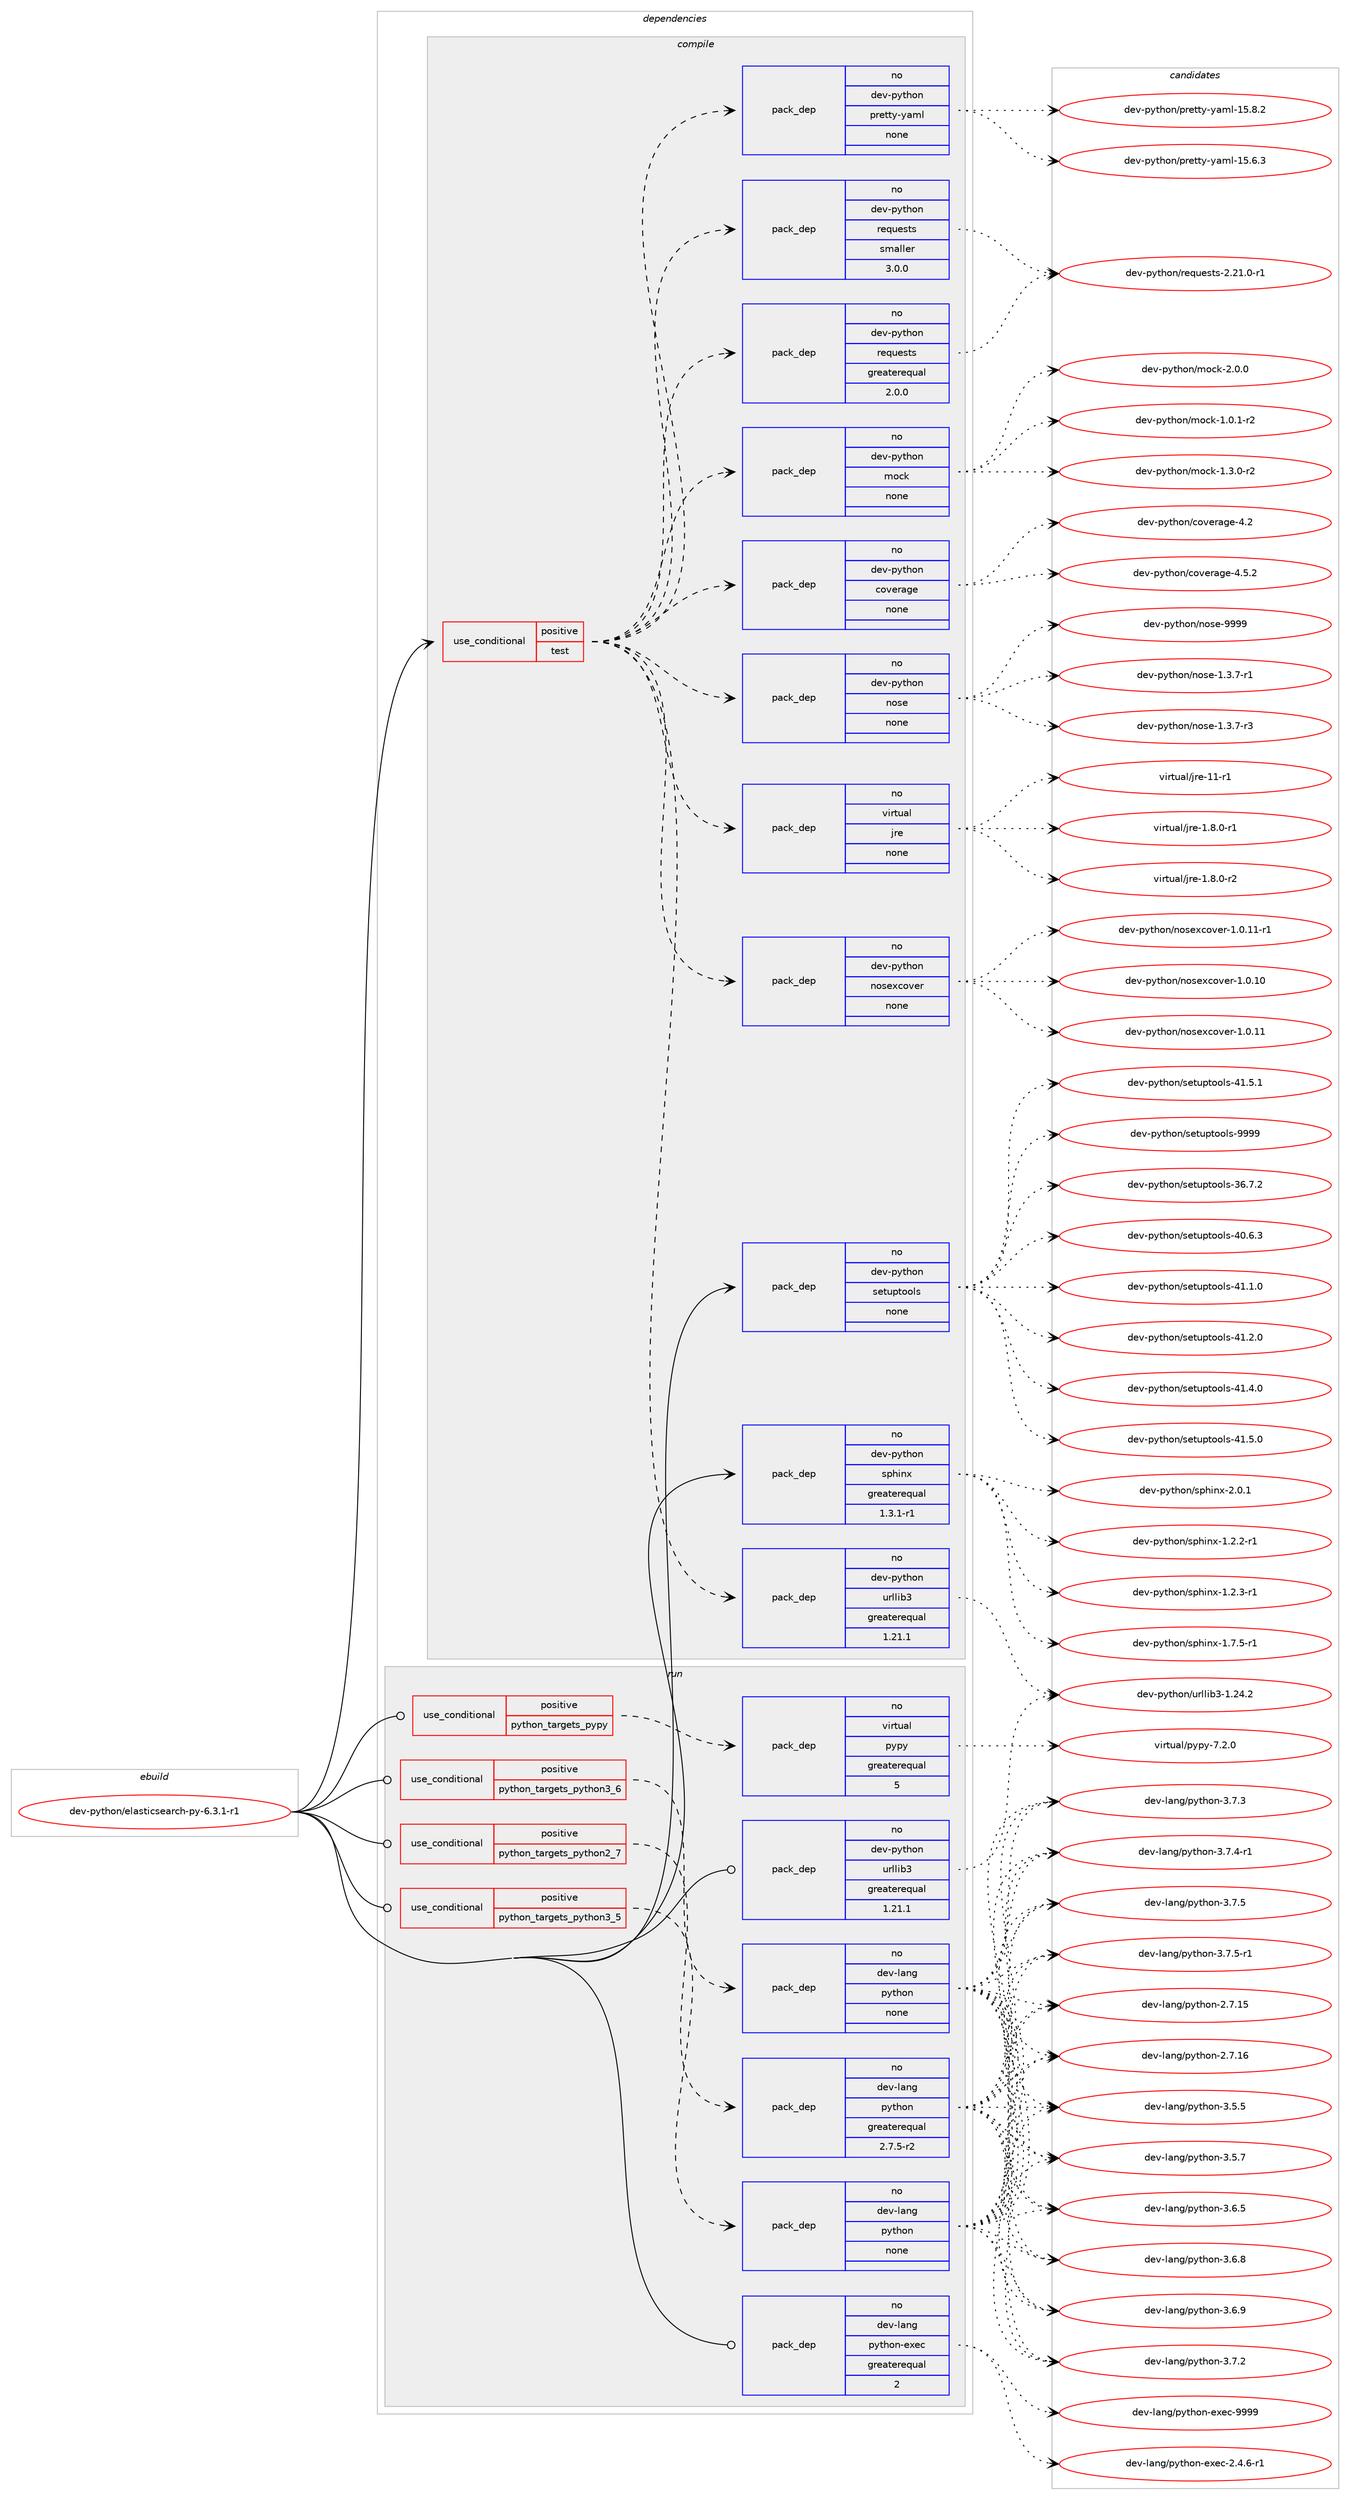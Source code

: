 digraph prolog {

# *************
# Graph options
# *************

newrank=true;
concentrate=true;
compound=true;
graph [rankdir=LR,fontname=Helvetica,fontsize=10,ranksep=1.5];#, ranksep=2.5, nodesep=0.2];
edge  [arrowhead=vee];
node  [fontname=Helvetica,fontsize=10];

# **********
# The ebuild
# **********

subgraph cluster_leftcol {
color=gray;
rank=same;
label=<<i>ebuild</i>>;
id [label="dev-python/elasticsearch-py-6.3.1-r1", color=red, width=4, href="../dev-python/elasticsearch-py-6.3.1-r1.svg"];
}

# ****************
# The dependencies
# ****************

subgraph cluster_midcol {
color=gray;
label=<<i>dependencies</i>>;
subgraph cluster_compile {
fillcolor="#eeeeee";
style=filled;
label=<<i>compile</i>>;
subgraph cond138958 {
dependency603285 [label=<<TABLE BORDER="0" CELLBORDER="1" CELLSPACING="0" CELLPADDING="4"><TR><TD ROWSPAN="3" CELLPADDING="10">use_conditional</TD></TR><TR><TD>positive</TD></TR><TR><TD>test</TD></TR></TABLE>>, shape=none, color=red];
subgraph pack452531 {
dependency603286 [label=<<TABLE BORDER="0" CELLBORDER="1" CELLSPACING="0" CELLPADDING="4" WIDTH="220"><TR><TD ROWSPAN="6" CELLPADDING="30">pack_dep</TD></TR><TR><TD WIDTH="110">no</TD></TR><TR><TD>dev-python</TD></TR><TR><TD>urllib3</TD></TR><TR><TD>greaterequal</TD></TR><TR><TD>1.21.1</TD></TR></TABLE>>, shape=none, color=blue];
}
dependency603285:e -> dependency603286:w [weight=20,style="dashed",arrowhead="vee"];
subgraph pack452532 {
dependency603287 [label=<<TABLE BORDER="0" CELLBORDER="1" CELLSPACING="0" CELLPADDING="4" WIDTH="220"><TR><TD ROWSPAN="6" CELLPADDING="30">pack_dep</TD></TR><TR><TD WIDTH="110">no</TD></TR><TR><TD>dev-python</TD></TR><TR><TD>requests</TD></TR><TR><TD>greaterequal</TD></TR><TR><TD>2.0.0</TD></TR></TABLE>>, shape=none, color=blue];
}
dependency603285:e -> dependency603287:w [weight=20,style="dashed",arrowhead="vee"];
subgraph pack452533 {
dependency603288 [label=<<TABLE BORDER="0" CELLBORDER="1" CELLSPACING="0" CELLPADDING="4" WIDTH="220"><TR><TD ROWSPAN="6" CELLPADDING="30">pack_dep</TD></TR><TR><TD WIDTH="110">no</TD></TR><TR><TD>dev-python</TD></TR><TR><TD>requests</TD></TR><TR><TD>smaller</TD></TR><TR><TD>3.0.0</TD></TR></TABLE>>, shape=none, color=blue];
}
dependency603285:e -> dependency603288:w [weight=20,style="dashed",arrowhead="vee"];
subgraph pack452534 {
dependency603289 [label=<<TABLE BORDER="0" CELLBORDER="1" CELLSPACING="0" CELLPADDING="4" WIDTH="220"><TR><TD ROWSPAN="6" CELLPADDING="30">pack_dep</TD></TR><TR><TD WIDTH="110">no</TD></TR><TR><TD>dev-python</TD></TR><TR><TD>nose</TD></TR><TR><TD>none</TD></TR><TR><TD></TD></TR></TABLE>>, shape=none, color=blue];
}
dependency603285:e -> dependency603289:w [weight=20,style="dashed",arrowhead="vee"];
subgraph pack452535 {
dependency603290 [label=<<TABLE BORDER="0" CELLBORDER="1" CELLSPACING="0" CELLPADDING="4" WIDTH="220"><TR><TD ROWSPAN="6" CELLPADDING="30">pack_dep</TD></TR><TR><TD WIDTH="110">no</TD></TR><TR><TD>dev-python</TD></TR><TR><TD>coverage</TD></TR><TR><TD>none</TD></TR><TR><TD></TD></TR></TABLE>>, shape=none, color=blue];
}
dependency603285:e -> dependency603290:w [weight=20,style="dashed",arrowhead="vee"];
subgraph pack452536 {
dependency603291 [label=<<TABLE BORDER="0" CELLBORDER="1" CELLSPACING="0" CELLPADDING="4" WIDTH="220"><TR><TD ROWSPAN="6" CELLPADDING="30">pack_dep</TD></TR><TR><TD WIDTH="110">no</TD></TR><TR><TD>dev-python</TD></TR><TR><TD>mock</TD></TR><TR><TD>none</TD></TR><TR><TD></TD></TR></TABLE>>, shape=none, color=blue];
}
dependency603285:e -> dependency603291:w [weight=20,style="dashed",arrowhead="vee"];
subgraph pack452537 {
dependency603292 [label=<<TABLE BORDER="0" CELLBORDER="1" CELLSPACING="0" CELLPADDING="4" WIDTH="220"><TR><TD ROWSPAN="6" CELLPADDING="30">pack_dep</TD></TR><TR><TD WIDTH="110">no</TD></TR><TR><TD>dev-python</TD></TR><TR><TD>pretty-yaml</TD></TR><TR><TD>none</TD></TR><TR><TD></TD></TR></TABLE>>, shape=none, color=blue];
}
dependency603285:e -> dependency603292:w [weight=20,style="dashed",arrowhead="vee"];
subgraph pack452538 {
dependency603293 [label=<<TABLE BORDER="0" CELLBORDER="1" CELLSPACING="0" CELLPADDING="4" WIDTH="220"><TR><TD ROWSPAN="6" CELLPADDING="30">pack_dep</TD></TR><TR><TD WIDTH="110">no</TD></TR><TR><TD>dev-python</TD></TR><TR><TD>nosexcover</TD></TR><TR><TD>none</TD></TR><TR><TD></TD></TR></TABLE>>, shape=none, color=blue];
}
dependency603285:e -> dependency603293:w [weight=20,style="dashed",arrowhead="vee"];
subgraph pack452539 {
dependency603294 [label=<<TABLE BORDER="0" CELLBORDER="1" CELLSPACING="0" CELLPADDING="4" WIDTH="220"><TR><TD ROWSPAN="6" CELLPADDING="30">pack_dep</TD></TR><TR><TD WIDTH="110">no</TD></TR><TR><TD>virtual</TD></TR><TR><TD>jre</TD></TR><TR><TD>none</TD></TR><TR><TD></TD></TR></TABLE>>, shape=none, color=blue];
}
dependency603285:e -> dependency603294:w [weight=20,style="dashed",arrowhead="vee"];
}
id:e -> dependency603285:w [weight=20,style="solid",arrowhead="vee"];
subgraph pack452540 {
dependency603295 [label=<<TABLE BORDER="0" CELLBORDER="1" CELLSPACING="0" CELLPADDING="4" WIDTH="220"><TR><TD ROWSPAN="6" CELLPADDING="30">pack_dep</TD></TR><TR><TD WIDTH="110">no</TD></TR><TR><TD>dev-python</TD></TR><TR><TD>setuptools</TD></TR><TR><TD>none</TD></TR><TR><TD></TD></TR></TABLE>>, shape=none, color=blue];
}
id:e -> dependency603295:w [weight=20,style="solid",arrowhead="vee"];
subgraph pack452541 {
dependency603296 [label=<<TABLE BORDER="0" CELLBORDER="1" CELLSPACING="0" CELLPADDING="4" WIDTH="220"><TR><TD ROWSPAN="6" CELLPADDING="30">pack_dep</TD></TR><TR><TD WIDTH="110">no</TD></TR><TR><TD>dev-python</TD></TR><TR><TD>sphinx</TD></TR><TR><TD>greaterequal</TD></TR><TR><TD>1.3.1-r1</TD></TR></TABLE>>, shape=none, color=blue];
}
id:e -> dependency603296:w [weight=20,style="solid",arrowhead="vee"];
}
subgraph cluster_compileandrun {
fillcolor="#eeeeee";
style=filled;
label=<<i>compile and run</i>>;
}
subgraph cluster_run {
fillcolor="#eeeeee";
style=filled;
label=<<i>run</i>>;
subgraph cond138959 {
dependency603297 [label=<<TABLE BORDER="0" CELLBORDER="1" CELLSPACING="0" CELLPADDING="4"><TR><TD ROWSPAN="3" CELLPADDING="10">use_conditional</TD></TR><TR><TD>positive</TD></TR><TR><TD>python_targets_pypy</TD></TR></TABLE>>, shape=none, color=red];
subgraph pack452542 {
dependency603298 [label=<<TABLE BORDER="0" CELLBORDER="1" CELLSPACING="0" CELLPADDING="4" WIDTH="220"><TR><TD ROWSPAN="6" CELLPADDING="30">pack_dep</TD></TR><TR><TD WIDTH="110">no</TD></TR><TR><TD>virtual</TD></TR><TR><TD>pypy</TD></TR><TR><TD>greaterequal</TD></TR><TR><TD>5</TD></TR></TABLE>>, shape=none, color=blue];
}
dependency603297:e -> dependency603298:w [weight=20,style="dashed",arrowhead="vee"];
}
id:e -> dependency603297:w [weight=20,style="solid",arrowhead="odot"];
subgraph cond138960 {
dependency603299 [label=<<TABLE BORDER="0" CELLBORDER="1" CELLSPACING="0" CELLPADDING="4"><TR><TD ROWSPAN="3" CELLPADDING="10">use_conditional</TD></TR><TR><TD>positive</TD></TR><TR><TD>python_targets_python2_7</TD></TR></TABLE>>, shape=none, color=red];
subgraph pack452543 {
dependency603300 [label=<<TABLE BORDER="0" CELLBORDER="1" CELLSPACING="0" CELLPADDING="4" WIDTH="220"><TR><TD ROWSPAN="6" CELLPADDING="30">pack_dep</TD></TR><TR><TD WIDTH="110">no</TD></TR><TR><TD>dev-lang</TD></TR><TR><TD>python</TD></TR><TR><TD>greaterequal</TD></TR><TR><TD>2.7.5-r2</TD></TR></TABLE>>, shape=none, color=blue];
}
dependency603299:e -> dependency603300:w [weight=20,style="dashed",arrowhead="vee"];
}
id:e -> dependency603299:w [weight=20,style="solid",arrowhead="odot"];
subgraph cond138961 {
dependency603301 [label=<<TABLE BORDER="0" CELLBORDER="1" CELLSPACING="0" CELLPADDING="4"><TR><TD ROWSPAN="3" CELLPADDING="10">use_conditional</TD></TR><TR><TD>positive</TD></TR><TR><TD>python_targets_python3_5</TD></TR></TABLE>>, shape=none, color=red];
subgraph pack452544 {
dependency603302 [label=<<TABLE BORDER="0" CELLBORDER="1" CELLSPACING="0" CELLPADDING="4" WIDTH="220"><TR><TD ROWSPAN="6" CELLPADDING="30">pack_dep</TD></TR><TR><TD WIDTH="110">no</TD></TR><TR><TD>dev-lang</TD></TR><TR><TD>python</TD></TR><TR><TD>none</TD></TR><TR><TD></TD></TR></TABLE>>, shape=none, color=blue];
}
dependency603301:e -> dependency603302:w [weight=20,style="dashed",arrowhead="vee"];
}
id:e -> dependency603301:w [weight=20,style="solid",arrowhead="odot"];
subgraph cond138962 {
dependency603303 [label=<<TABLE BORDER="0" CELLBORDER="1" CELLSPACING="0" CELLPADDING="4"><TR><TD ROWSPAN="3" CELLPADDING="10">use_conditional</TD></TR><TR><TD>positive</TD></TR><TR><TD>python_targets_python3_6</TD></TR></TABLE>>, shape=none, color=red];
subgraph pack452545 {
dependency603304 [label=<<TABLE BORDER="0" CELLBORDER="1" CELLSPACING="0" CELLPADDING="4" WIDTH="220"><TR><TD ROWSPAN="6" CELLPADDING="30">pack_dep</TD></TR><TR><TD WIDTH="110">no</TD></TR><TR><TD>dev-lang</TD></TR><TR><TD>python</TD></TR><TR><TD>none</TD></TR><TR><TD></TD></TR></TABLE>>, shape=none, color=blue];
}
dependency603303:e -> dependency603304:w [weight=20,style="dashed",arrowhead="vee"];
}
id:e -> dependency603303:w [weight=20,style="solid",arrowhead="odot"];
subgraph pack452546 {
dependency603305 [label=<<TABLE BORDER="0" CELLBORDER="1" CELLSPACING="0" CELLPADDING="4" WIDTH="220"><TR><TD ROWSPAN="6" CELLPADDING="30">pack_dep</TD></TR><TR><TD WIDTH="110">no</TD></TR><TR><TD>dev-lang</TD></TR><TR><TD>python-exec</TD></TR><TR><TD>greaterequal</TD></TR><TR><TD>2</TD></TR></TABLE>>, shape=none, color=blue];
}
id:e -> dependency603305:w [weight=20,style="solid",arrowhead="odot"];
subgraph pack452547 {
dependency603306 [label=<<TABLE BORDER="0" CELLBORDER="1" CELLSPACING="0" CELLPADDING="4" WIDTH="220"><TR><TD ROWSPAN="6" CELLPADDING="30">pack_dep</TD></TR><TR><TD WIDTH="110">no</TD></TR><TR><TD>dev-python</TD></TR><TR><TD>urllib3</TD></TR><TR><TD>greaterequal</TD></TR><TR><TD>1.21.1</TD></TR></TABLE>>, shape=none, color=blue];
}
id:e -> dependency603306:w [weight=20,style="solid",arrowhead="odot"];
}
}

# **************
# The candidates
# **************

subgraph cluster_choices {
rank=same;
color=gray;
label=<<i>candidates</i>>;

subgraph choice452531 {
color=black;
nodesep=1;
choice1001011184511212111610411111047117114108108105985145494650524650 [label="dev-python/urllib3-1.24.2", color=red, width=4,href="../dev-python/urllib3-1.24.2.svg"];
dependency603286:e -> choice1001011184511212111610411111047117114108108105985145494650524650:w [style=dotted,weight="100"];
}
subgraph choice452532 {
color=black;
nodesep=1;
choice1001011184511212111610411111047114101113117101115116115455046504946484511449 [label="dev-python/requests-2.21.0-r1", color=red, width=4,href="../dev-python/requests-2.21.0-r1.svg"];
dependency603287:e -> choice1001011184511212111610411111047114101113117101115116115455046504946484511449:w [style=dotted,weight="100"];
}
subgraph choice452533 {
color=black;
nodesep=1;
choice1001011184511212111610411111047114101113117101115116115455046504946484511449 [label="dev-python/requests-2.21.0-r1", color=red, width=4,href="../dev-python/requests-2.21.0-r1.svg"];
dependency603288:e -> choice1001011184511212111610411111047114101113117101115116115455046504946484511449:w [style=dotted,weight="100"];
}
subgraph choice452534 {
color=black;
nodesep=1;
choice10010111845112121116104111110471101111151014549465146554511449 [label="dev-python/nose-1.3.7-r1", color=red, width=4,href="../dev-python/nose-1.3.7-r1.svg"];
choice10010111845112121116104111110471101111151014549465146554511451 [label="dev-python/nose-1.3.7-r3", color=red, width=4,href="../dev-python/nose-1.3.7-r3.svg"];
choice10010111845112121116104111110471101111151014557575757 [label="dev-python/nose-9999", color=red, width=4,href="../dev-python/nose-9999.svg"];
dependency603289:e -> choice10010111845112121116104111110471101111151014549465146554511449:w [style=dotted,weight="100"];
dependency603289:e -> choice10010111845112121116104111110471101111151014549465146554511451:w [style=dotted,weight="100"];
dependency603289:e -> choice10010111845112121116104111110471101111151014557575757:w [style=dotted,weight="100"];
}
subgraph choice452535 {
color=black;
nodesep=1;
choice1001011184511212111610411111047991111181011149710310145524650 [label="dev-python/coverage-4.2", color=red, width=4,href="../dev-python/coverage-4.2.svg"];
choice10010111845112121116104111110479911111810111497103101455246534650 [label="dev-python/coverage-4.5.2", color=red, width=4,href="../dev-python/coverage-4.5.2.svg"];
dependency603290:e -> choice1001011184511212111610411111047991111181011149710310145524650:w [style=dotted,weight="100"];
dependency603290:e -> choice10010111845112121116104111110479911111810111497103101455246534650:w [style=dotted,weight="100"];
}
subgraph choice452536 {
color=black;
nodesep=1;
choice1001011184511212111610411111047109111991074549464846494511450 [label="dev-python/mock-1.0.1-r2", color=red, width=4,href="../dev-python/mock-1.0.1-r2.svg"];
choice1001011184511212111610411111047109111991074549465146484511450 [label="dev-python/mock-1.3.0-r2", color=red, width=4,href="../dev-python/mock-1.3.0-r2.svg"];
choice100101118451121211161041111104710911199107455046484648 [label="dev-python/mock-2.0.0", color=red, width=4,href="../dev-python/mock-2.0.0.svg"];
dependency603291:e -> choice1001011184511212111610411111047109111991074549464846494511450:w [style=dotted,weight="100"];
dependency603291:e -> choice1001011184511212111610411111047109111991074549465146484511450:w [style=dotted,weight="100"];
dependency603291:e -> choice100101118451121211161041111104710911199107455046484648:w [style=dotted,weight="100"];
}
subgraph choice452537 {
color=black;
nodesep=1;
choice1001011184511212111610411111047112114101116116121451219710910845495346544651 [label="dev-python/pretty-yaml-15.6.3", color=red, width=4,href="../dev-python/pretty-yaml-15.6.3.svg"];
choice1001011184511212111610411111047112114101116116121451219710910845495346564650 [label="dev-python/pretty-yaml-15.8.2", color=red, width=4,href="../dev-python/pretty-yaml-15.8.2.svg"];
dependency603292:e -> choice1001011184511212111610411111047112114101116116121451219710910845495346544651:w [style=dotted,weight="100"];
dependency603292:e -> choice1001011184511212111610411111047112114101116116121451219710910845495346564650:w [style=dotted,weight="100"];
}
subgraph choice452538 {
color=black;
nodesep=1;
choice10010111845112121116104111110471101111151011209911111810111445494648464948 [label="dev-python/nosexcover-1.0.10", color=red, width=4,href="../dev-python/nosexcover-1.0.10.svg"];
choice10010111845112121116104111110471101111151011209911111810111445494648464949 [label="dev-python/nosexcover-1.0.11", color=red, width=4,href="../dev-python/nosexcover-1.0.11.svg"];
choice100101118451121211161041111104711011111510112099111118101114454946484649494511449 [label="dev-python/nosexcover-1.0.11-r1", color=red, width=4,href="../dev-python/nosexcover-1.0.11-r1.svg"];
dependency603293:e -> choice10010111845112121116104111110471101111151011209911111810111445494648464948:w [style=dotted,weight="100"];
dependency603293:e -> choice10010111845112121116104111110471101111151011209911111810111445494648464949:w [style=dotted,weight="100"];
dependency603293:e -> choice100101118451121211161041111104711011111510112099111118101114454946484649494511449:w [style=dotted,weight="100"];
}
subgraph choice452539 {
color=black;
nodesep=1;
choice11810511411611797108471061141014549465646484511449 [label="virtual/jre-1.8.0-r1", color=red, width=4,href="../virtual/jre-1.8.0-r1.svg"];
choice11810511411611797108471061141014549465646484511450 [label="virtual/jre-1.8.0-r2", color=red, width=4,href="../virtual/jre-1.8.0-r2.svg"];
choice11810511411611797108471061141014549494511449 [label="virtual/jre-11-r1", color=red, width=4,href="../virtual/jre-11-r1.svg"];
dependency603294:e -> choice11810511411611797108471061141014549465646484511449:w [style=dotted,weight="100"];
dependency603294:e -> choice11810511411611797108471061141014549465646484511450:w [style=dotted,weight="100"];
dependency603294:e -> choice11810511411611797108471061141014549494511449:w [style=dotted,weight="100"];
}
subgraph choice452540 {
color=black;
nodesep=1;
choice100101118451121211161041111104711510111611711211611111110811545515446554650 [label="dev-python/setuptools-36.7.2", color=red, width=4,href="../dev-python/setuptools-36.7.2.svg"];
choice100101118451121211161041111104711510111611711211611111110811545524846544651 [label="dev-python/setuptools-40.6.3", color=red, width=4,href="../dev-python/setuptools-40.6.3.svg"];
choice100101118451121211161041111104711510111611711211611111110811545524946494648 [label="dev-python/setuptools-41.1.0", color=red, width=4,href="../dev-python/setuptools-41.1.0.svg"];
choice100101118451121211161041111104711510111611711211611111110811545524946504648 [label="dev-python/setuptools-41.2.0", color=red, width=4,href="../dev-python/setuptools-41.2.0.svg"];
choice100101118451121211161041111104711510111611711211611111110811545524946524648 [label="dev-python/setuptools-41.4.0", color=red, width=4,href="../dev-python/setuptools-41.4.0.svg"];
choice100101118451121211161041111104711510111611711211611111110811545524946534648 [label="dev-python/setuptools-41.5.0", color=red, width=4,href="../dev-python/setuptools-41.5.0.svg"];
choice100101118451121211161041111104711510111611711211611111110811545524946534649 [label="dev-python/setuptools-41.5.1", color=red, width=4,href="../dev-python/setuptools-41.5.1.svg"];
choice10010111845112121116104111110471151011161171121161111111081154557575757 [label="dev-python/setuptools-9999", color=red, width=4,href="../dev-python/setuptools-9999.svg"];
dependency603295:e -> choice100101118451121211161041111104711510111611711211611111110811545515446554650:w [style=dotted,weight="100"];
dependency603295:e -> choice100101118451121211161041111104711510111611711211611111110811545524846544651:w [style=dotted,weight="100"];
dependency603295:e -> choice100101118451121211161041111104711510111611711211611111110811545524946494648:w [style=dotted,weight="100"];
dependency603295:e -> choice100101118451121211161041111104711510111611711211611111110811545524946504648:w [style=dotted,weight="100"];
dependency603295:e -> choice100101118451121211161041111104711510111611711211611111110811545524946524648:w [style=dotted,weight="100"];
dependency603295:e -> choice100101118451121211161041111104711510111611711211611111110811545524946534648:w [style=dotted,weight="100"];
dependency603295:e -> choice100101118451121211161041111104711510111611711211611111110811545524946534649:w [style=dotted,weight="100"];
dependency603295:e -> choice10010111845112121116104111110471151011161171121161111111081154557575757:w [style=dotted,weight="100"];
}
subgraph choice452541 {
color=black;
nodesep=1;
choice10010111845112121116104111110471151121041051101204549465046504511449 [label="dev-python/sphinx-1.2.2-r1", color=red, width=4,href="../dev-python/sphinx-1.2.2-r1.svg"];
choice10010111845112121116104111110471151121041051101204549465046514511449 [label="dev-python/sphinx-1.2.3-r1", color=red, width=4,href="../dev-python/sphinx-1.2.3-r1.svg"];
choice10010111845112121116104111110471151121041051101204549465546534511449 [label="dev-python/sphinx-1.7.5-r1", color=red, width=4,href="../dev-python/sphinx-1.7.5-r1.svg"];
choice1001011184511212111610411111047115112104105110120455046484649 [label="dev-python/sphinx-2.0.1", color=red, width=4,href="../dev-python/sphinx-2.0.1.svg"];
dependency603296:e -> choice10010111845112121116104111110471151121041051101204549465046504511449:w [style=dotted,weight="100"];
dependency603296:e -> choice10010111845112121116104111110471151121041051101204549465046514511449:w [style=dotted,weight="100"];
dependency603296:e -> choice10010111845112121116104111110471151121041051101204549465546534511449:w [style=dotted,weight="100"];
dependency603296:e -> choice1001011184511212111610411111047115112104105110120455046484649:w [style=dotted,weight="100"];
}
subgraph choice452542 {
color=black;
nodesep=1;
choice1181051141161179710847112121112121455546504648 [label="virtual/pypy-7.2.0", color=red, width=4,href="../virtual/pypy-7.2.0.svg"];
dependency603298:e -> choice1181051141161179710847112121112121455546504648:w [style=dotted,weight="100"];
}
subgraph choice452543 {
color=black;
nodesep=1;
choice10010111845108971101034711212111610411111045504655464953 [label="dev-lang/python-2.7.15", color=red, width=4,href="../dev-lang/python-2.7.15.svg"];
choice10010111845108971101034711212111610411111045504655464954 [label="dev-lang/python-2.7.16", color=red, width=4,href="../dev-lang/python-2.7.16.svg"];
choice100101118451089711010347112121116104111110455146534653 [label="dev-lang/python-3.5.5", color=red, width=4,href="../dev-lang/python-3.5.5.svg"];
choice100101118451089711010347112121116104111110455146534655 [label="dev-lang/python-3.5.7", color=red, width=4,href="../dev-lang/python-3.5.7.svg"];
choice100101118451089711010347112121116104111110455146544653 [label="dev-lang/python-3.6.5", color=red, width=4,href="../dev-lang/python-3.6.5.svg"];
choice100101118451089711010347112121116104111110455146544656 [label="dev-lang/python-3.6.8", color=red, width=4,href="../dev-lang/python-3.6.8.svg"];
choice100101118451089711010347112121116104111110455146544657 [label="dev-lang/python-3.6.9", color=red, width=4,href="../dev-lang/python-3.6.9.svg"];
choice100101118451089711010347112121116104111110455146554650 [label="dev-lang/python-3.7.2", color=red, width=4,href="../dev-lang/python-3.7.2.svg"];
choice100101118451089711010347112121116104111110455146554651 [label="dev-lang/python-3.7.3", color=red, width=4,href="../dev-lang/python-3.7.3.svg"];
choice1001011184510897110103471121211161041111104551465546524511449 [label="dev-lang/python-3.7.4-r1", color=red, width=4,href="../dev-lang/python-3.7.4-r1.svg"];
choice100101118451089711010347112121116104111110455146554653 [label="dev-lang/python-3.7.5", color=red, width=4,href="../dev-lang/python-3.7.5.svg"];
choice1001011184510897110103471121211161041111104551465546534511449 [label="dev-lang/python-3.7.5-r1", color=red, width=4,href="../dev-lang/python-3.7.5-r1.svg"];
dependency603300:e -> choice10010111845108971101034711212111610411111045504655464953:w [style=dotted,weight="100"];
dependency603300:e -> choice10010111845108971101034711212111610411111045504655464954:w [style=dotted,weight="100"];
dependency603300:e -> choice100101118451089711010347112121116104111110455146534653:w [style=dotted,weight="100"];
dependency603300:e -> choice100101118451089711010347112121116104111110455146534655:w [style=dotted,weight="100"];
dependency603300:e -> choice100101118451089711010347112121116104111110455146544653:w [style=dotted,weight="100"];
dependency603300:e -> choice100101118451089711010347112121116104111110455146544656:w [style=dotted,weight="100"];
dependency603300:e -> choice100101118451089711010347112121116104111110455146544657:w [style=dotted,weight="100"];
dependency603300:e -> choice100101118451089711010347112121116104111110455146554650:w [style=dotted,weight="100"];
dependency603300:e -> choice100101118451089711010347112121116104111110455146554651:w [style=dotted,weight="100"];
dependency603300:e -> choice1001011184510897110103471121211161041111104551465546524511449:w [style=dotted,weight="100"];
dependency603300:e -> choice100101118451089711010347112121116104111110455146554653:w [style=dotted,weight="100"];
dependency603300:e -> choice1001011184510897110103471121211161041111104551465546534511449:w [style=dotted,weight="100"];
}
subgraph choice452544 {
color=black;
nodesep=1;
choice10010111845108971101034711212111610411111045504655464953 [label="dev-lang/python-2.7.15", color=red, width=4,href="../dev-lang/python-2.7.15.svg"];
choice10010111845108971101034711212111610411111045504655464954 [label="dev-lang/python-2.7.16", color=red, width=4,href="../dev-lang/python-2.7.16.svg"];
choice100101118451089711010347112121116104111110455146534653 [label="dev-lang/python-3.5.5", color=red, width=4,href="../dev-lang/python-3.5.5.svg"];
choice100101118451089711010347112121116104111110455146534655 [label="dev-lang/python-3.5.7", color=red, width=4,href="../dev-lang/python-3.5.7.svg"];
choice100101118451089711010347112121116104111110455146544653 [label="dev-lang/python-3.6.5", color=red, width=4,href="../dev-lang/python-3.6.5.svg"];
choice100101118451089711010347112121116104111110455146544656 [label="dev-lang/python-3.6.8", color=red, width=4,href="../dev-lang/python-3.6.8.svg"];
choice100101118451089711010347112121116104111110455146544657 [label="dev-lang/python-3.6.9", color=red, width=4,href="../dev-lang/python-3.6.9.svg"];
choice100101118451089711010347112121116104111110455146554650 [label="dev-lang/python-3.7.2", color=red, width=4,href="../dev-lang/python-3.7.2.svg"];
choice100101118451089711010347112121116104111110455146554651 [label="dev-lang/python-3.7.3", color=red, width=4,href="../dev-lang/python-3.7.3.svg"];
choice1001011184510897110103471121211161041111104551465546524511449 [label="dev-lang/python-3.7.4-r1", color=red, width=4,href="../dev-lang/python-3.7.4-r1.svg"];
choice100101118451089711010347112121116104111110455146554653 [label="dev-lang/python-3.7.5", color=red, width=4,href="../dev-lang/python-3.7.5.svg"];
choice1001011184510897110103471121211161041111104551465546534511449 [label="dev-lang/python-3.7.5-r1", color=red, width=4,href="../dev-lang/python-3.7.5-r1.svg"];
dependency603302:e -> choice10010111845108971101034711212111610411111045504655464953:w [style=dotted,weight="100"];
dependency603302:e -> choice10010111845108971101034711212111610411111045504655464954:w [style=dotted,weight="100"];
dependency603302:e -> choice100101118451089711010347112121116104111110455146534653:w [style=dotted,weight="100"];
dependency603302:e -> choice100101118451089711010347112121116104111110455146534655:w [style=dotted,weight="100"];
dependency603302:e -> choice100101118451089711010347112121116104111110455146544653:w [style=dotted,weight="100"];
dependency603302:e -> choice100101118451089711010347112121116104111110455146544656:w [style=dotted,weight="100"];
dependency603302:e -> choice100101118451089711010347112121116104111110455146544657:w [style=dotted,weight="100"];
dependency603302:e -> choice100101118451089711010347112121116104111110455146554650:w [style=dotted,weight="100"];
dependency603302:e -> choice100101118451089711010347112121116104111110455146554651:w [style=dotted,weight="100"];
dependency603302:e -> choice1001011184510897110103471121211161041111104551465546524511449:w [style=dotted,weight="100"];
dependency603302:e -> choice100101118451089711010347112121116104111110455146554653:w [style=dotted,weight="100"];
dependency603302:e -> choice1001011184510897110103471121211161041111104551465546534511449:w [style=dotted,weight="100"];
}
subgraph choice452545 {
color=black;
nodesep=1;
choice10010111845108971101034711212111610411111045504655464953 [label="dev-lang/python-2.7.15", color=red, width=4,href="../dev-lang/python-2.7.15.svg"];
choice10010111845108971101034711212111610411111045504655464954 [label="dev-lang/python-2.7.16", color=red, width=4,href="../dev-lang/python-2.7.16.svg"];
choice100101118451089711010347112121116104111110455146534653 [label="dev-lang/python-3.5.5", color=red, width=4,href="../dev-lang/python-3.5.5.svg"];
choice100101118451089711010347112121116104111110455146534655 [label="dev-lang/python-3.5.7", color=red, width=4,href="../dev-lang/python-3.5.7.svg"];
choice100101118451089711010347112121116104111110455146544653 [label="dev-lang/python-3.6.5", color=red, width=4,href="../dev-lang/python-3.6.5.svg"];
choice100101118451089711010347112121116104111110455146544656 [label="dev-lang/python-3.6.8", color=red, width=4,href="../dev-lang/python-3.6.8.svg"];
choice100101118451089711010347112121116104111110455146544657 [label="dev-lang/python-3.6.9", color=red, width=4,href="../dev-lang/python-3.6.9.svg"];
choice100101118451089711010347112121116104111110455146554650 [label="dev-lang/python-3.7.2", color=red, width=4,href="../dev-lang/python-3.7.2.svg"];
choice100101118451089711010347112121116104111110455146554651 [label="dev-lang/python-3.7.3", color=red, width=4,href="../dev-lang/python-3.7.3.svg"];
choice1001011184510897110103471121211161041111104551465546524511449 [label="dev-lang/python-3.7.4-r1", color=red, width=4,href="../dev-lang/python-3.7.4-r1.svg"];
choice100101118451089711010347112121116104111110455146554653 [label="dev-lang/python-3.7.5", color=red, width=4,href="../dev-lang/python-3.7.5.svg"];
choice1001011184510897110103471121211161041111104551465546534511449 [label="dev-lang/python-3.7.5-r1", color=red, width=4,href="../dev-lang/python-3.7.5-r1.svg"];
dependency603304:e -> choice10010111845108971101034711212111610411111045504655464953:w [style=dotted,weight="100"];
dependency603304:e -> choice10010111845108971101034711212111610411111045504655464954:w [style=dotted,weight="100"];
dependency603304:e -> choice100101118451089711010347112121116104111110455146534653:w [style=dotted,weight="100"];
dependency603304:e -> choice100101118451089711010347112121116104111110455146534655:w [style=dotted,weight="100"];
dependency603304:e -> choice100101118451089711010347112121116104111110455146544653:w [style=dotted,weight="100"];
dependency603304:e -> choice100101118451089711010347112121116104111110455146544656:w [style=dotted,weight="100"];
dependency603304:e -> choice100101118451089711010347112121116104111110455146544657:w [style=dotted,weight="100"];
dependency603304:e -> choice100101118451089711010347112121116104111110455146554650:w [style=dotted,weight="100"];
dependency603304:e -> choice100101118451089711010347112121116104111110455146554651:w [style=dotted,weight="100"];
dependency603304:e -> choice1001011184510897110103471121211161041111104551465546524511449:w [style=dotted,weight="100"];
dependency603304:e -> choice100101118451089711010347112121116104111110455146554653:w [style=dotted,weight="100"];
dependency603304:e -> choice1001011184510897110103471121211161041111104551465546534511449:w [style=dotted,weight="100"];
}
subgraph choice452546 {
color=black;
nodesep=1;
choice10010111845108971101034711212111610411111045101120101994550465246544511449 [label="dev-lang/python-exec-2.4.6-r1", color=red, width=4,href="../dev-lang/python-exec-2.4.6-r1.svg"];
choice10010111845108971101034711212111610411111045101120101994557575757 [label="dev-lang/python-exec-9999", color=red, width=4,href="../dev-lang/python-exec-9999.svg"];
dependency603305:e -> choice10010111845108971101034711212111610411111045101120101994550465246544511449:w [style=dotted,weight="100"];
dependency603305:e -> choice10010111845108971101034711212111610411111045101120101994557575757:w [style=dotted,weight="100"];
}
subgraph choice452547 {
color=black;
nodesep=1;
choice1001011184511212111610411111047117114108108105985145494650524650 [label="dev-python/urllib3-1.24.2", color=red, width=4,href="../dev-python/urllib3-1.24.2.svg"];
dependency603306:e -> choice1001011184511212111610411111047117114108108105985145494650524650:w [style=dotted,weight="100"];
}
}

}
